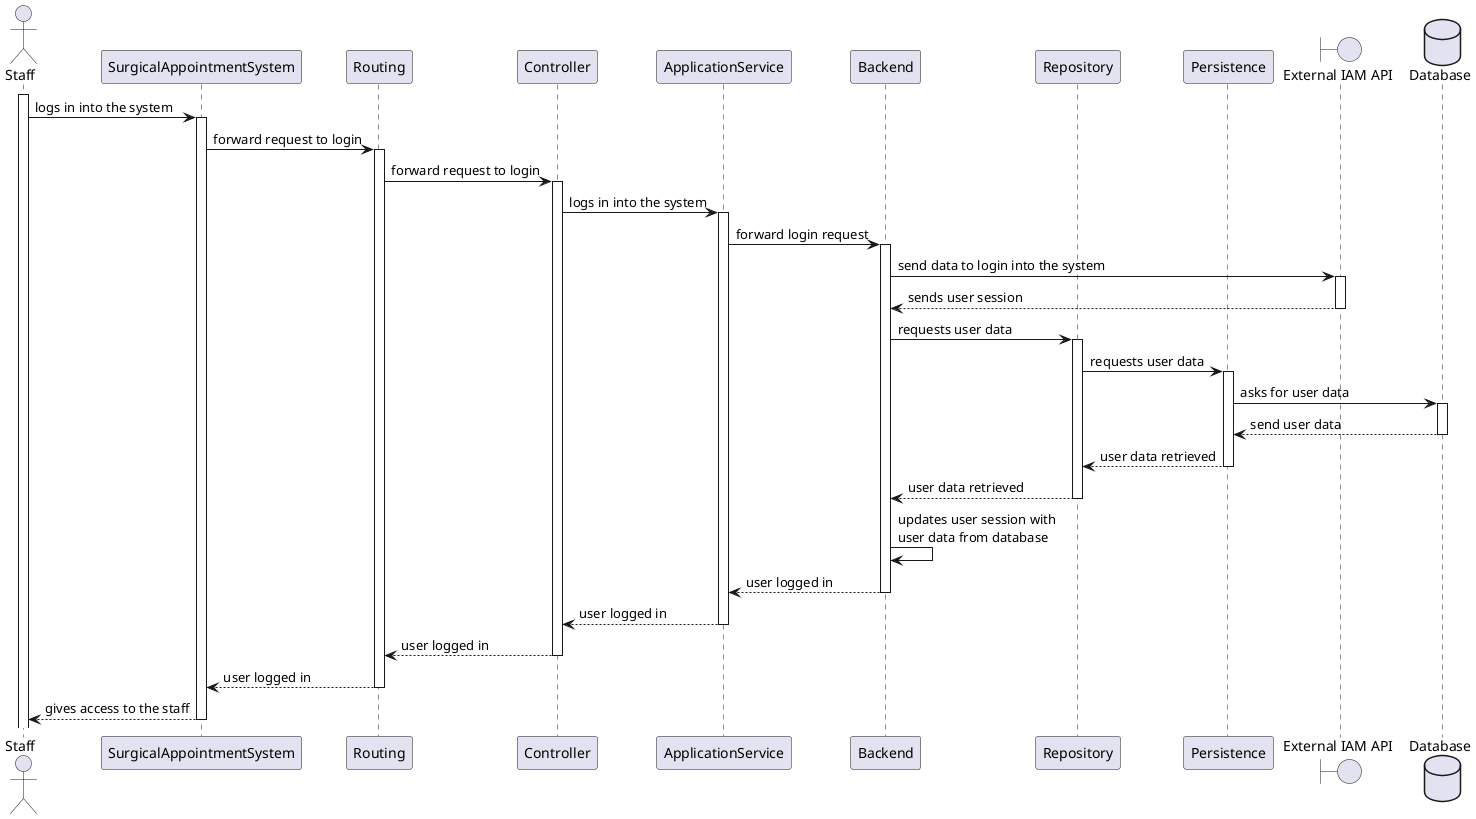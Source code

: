 ﻿@startuml
actor Staff
participant SurgicalAppointmentSystem
participant Routing
participant Controller
participant ApplicationService
participant Backend
participant Repository
participant Persistence
boundary IAM_API as "External IAM API"
database Database

activate Staff
Staff -> SurgicalAppointmentSystem: logs in into the system
activate SurgicalAppointmentSystem

SurgicalAppointmentSystem -> Routing: forward request to login
activate Routing
Routing -> Controller: forward request to login
activate Controller

Controller -> ApplicationService: logs in into the system
activate ApplicationService

ApplicationService -> Backend: forward login request
activate Backend

Backend -> IAM_API: send data to login into the system
activate IAM_API

IAM_API --> Backend: sends user session
deactivate IAM_API

Backend -> Repository: requests user data
activate Repository

Repository -> Persistence: requests user data
activate Persistence

Persistence -> Database: asks for user data
activate Database
Database --> Persistence: send user data
deactivate Database

Persistence --> Repository: user data retrieved
deactivate Persistence

Repository --> Backend: user data retrieved
deactivate Repository

Backend -> Backend: updates user session with\nuser data from database

Backend --> ApplicationService: user logged in
deactivate Backend

ApplicationService --> Controller: user logged in
deactivate ApplicationService

Controller --> Routing: user logged in
deactivate Controller

Routing --> SurgicalAppointmentSystem: user logged in
deactivate Routing

SurgicalAppointmentSystem --> Staff: gives access to the staff
deactivate SurgicalAppointmentSystem
@enduml
